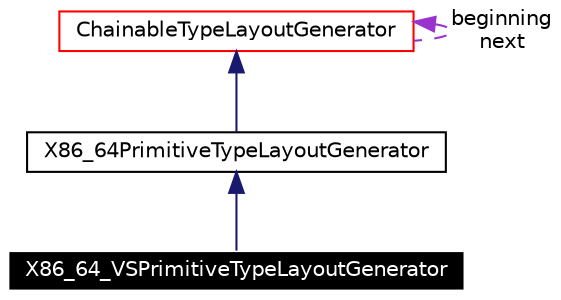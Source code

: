 digraph G
{
  edge [fontname="Helvetica",fontsize=10,labelfontname="Helvetica",labelfontsize=10];
  node [fontname="Helvetica",fontsize=10,shape=record];
  Node1 [label="X86_64_VSPrimitiveTypeLayoutGenerator",height=0.2,width=0.4,color="white", fillcolor="black", style="filled" fontcolor="white"];
  Node2 -> Node1 [dir=back,color="midnightblue",fontsize=10,style="solid",fontname="Helvetica"];
  Node2 [label="X86_64PrimitiveTypeLayoutGenerator",height=0.2,width=0.4,color="black",URL="$classX86__64PrimitiveTypeLayoutGenerator.html"];
  Node3 -> Node2 [dir=back,color="midnightblue",fontsize=10,style="solid",fontname="Helvetica"];
  Node3 [label="ChainableTypeLayoutGenerator",height=0.2,width=0.4,color="red",URL="$classChainableTypeLayoutGenerator.html"];
  Node3 -> Node3 [dir=back,color="darkorchid3",fontsize=10,style="dashed",label="beginning\nnext",fontname="Helvetica"];
}

